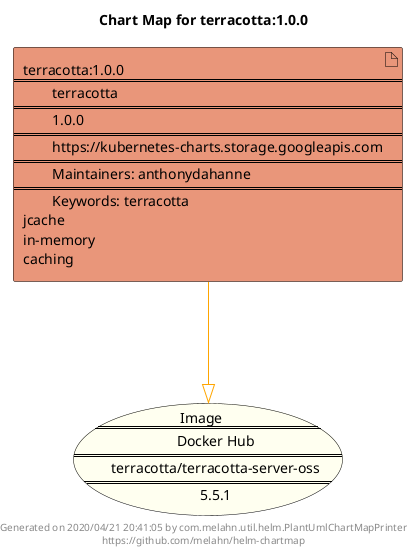@startuml
skinparam linetype ortho
skinparam backgroundColor white
skinparam usecaseBorderColor black
skinparam usecaseArrowColor LightSlateGray
skinparam artifactBorderColor black
skinparam artifactArrowColor LightSlateGray

title Chart Map for terracotta:1.0.0

'There is one referenced Helm Chart
artifact "terracotta:1.0.0\n====\n\tterracotta\n====\n\t1.0.0\n====\n\thttps://kubernetes-charts.storage.googleapis.com\n====\n\tMaintainers: anthonydahanne\n====\n\tKeywords: terracotta\njcache\nin-memory\ncaching" as terracotta_1_0_0 #DarkSalmon

'There is one referenced Docker Image
usecase "Image\n====\n\tDocker Hub\n====\n\tterracotta/terracotta-server-oss\n====\n\t5.5.1" as terracotta_terracotta_server_oss_5_5_1 #Ivory

'Chart Dependencies
terracotta_1_0_0--[#orange]-|>terracotta_terracotta_server_oss_5_5_1

center footer Generated on 2020/04/21 20:41:05 by com.melahn.util.helm.PlantUmlChartMapPrinter\nhttps://github.com/melahn/helm-chartmap
@enduml
